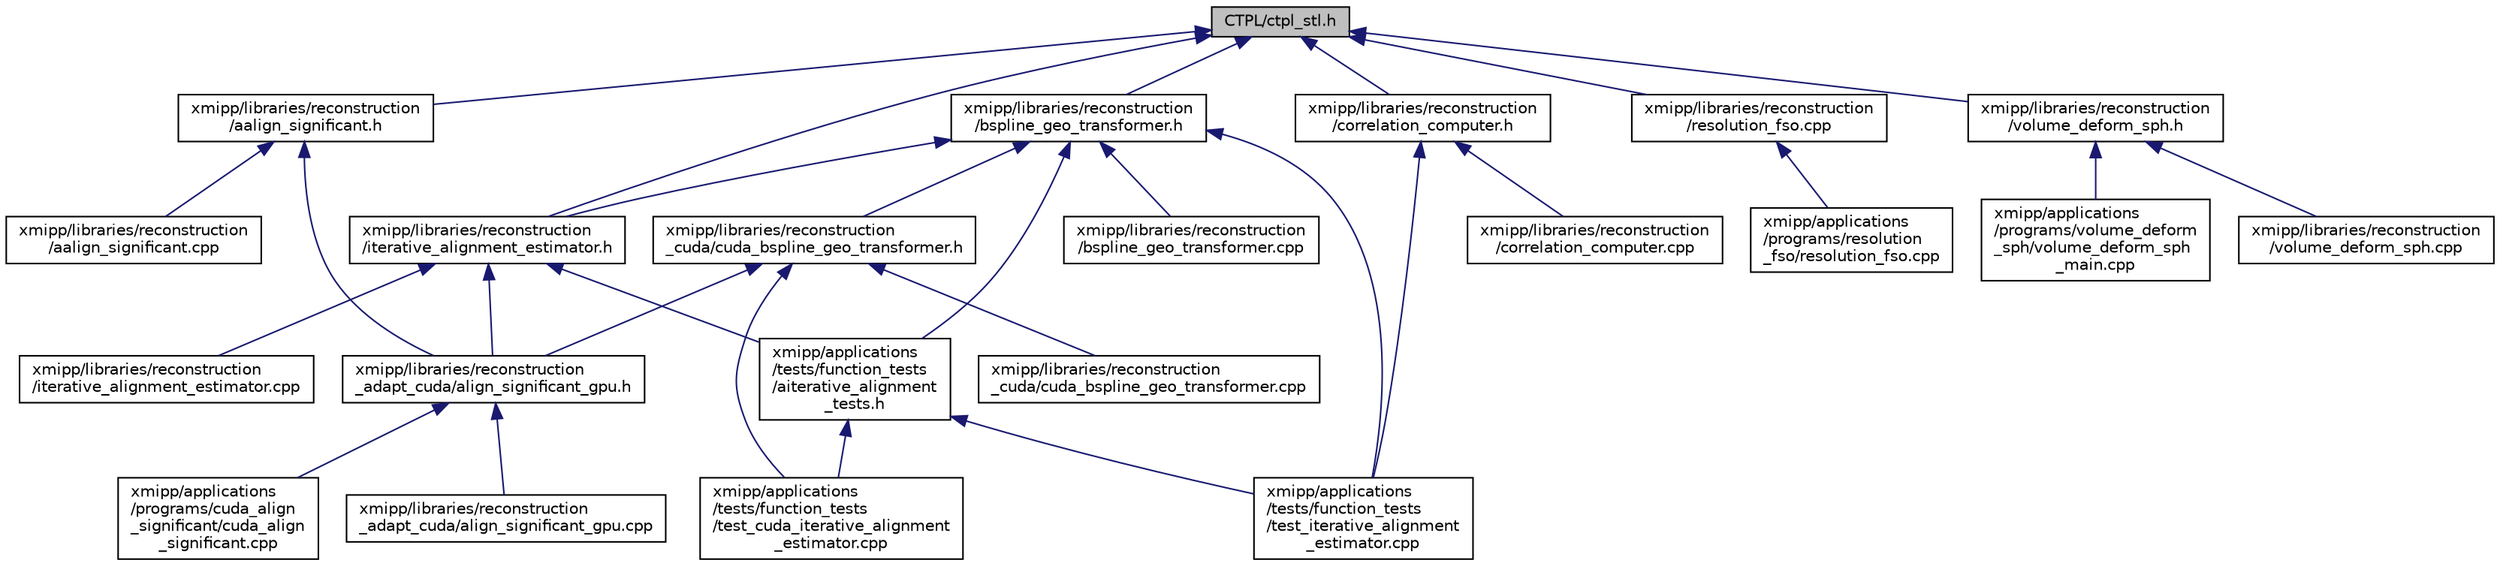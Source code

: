 digraph "CTPL/ctpl_stl.h"
{
  edge [fontname="Helvetica",fontsize="10",labelfontname="Helvetica",labelfontsize="10"];
  node [fontname="Helvetica",fontsize="10",shape=record];
  Node10 [label="CTPL/ctpl_stl.h",height=0.2,width=0.4,color="black", fillcolor="grey75", style="filled", fontcolor="black"];
  Node10 -> Node11 [dir="back",color="midnightblue",fontsize="10",style="solid",fontname="Helvetica"];
  Node11 [label="xmipp/libraries/reconstruction\l/aalign_significant.h",height=0.2,width=0.4,color="black", fillcolor="white", style="filled",URL="$aalign__significant_8h.html"];
  Node11 -> Node12 [dir="back",color="midnightblue",fontsize="10",style="solid",fontname="Helvetica"];
  Node12 [label="xmipp/libraries/reconstruction\l/aalign_significant.cpp",height=0.2,width=0.4,color="black", fillcolor="white", style="filled",URL="$aalign__significant_8cpp.html"];
  Node11 -> Node13 [dir="back",color="midnightblue",fontsize="10",style="solid",fontname="Helvetica"];
  Node13 [label="xmipp/libraries/reconstruction\l_adapt_cuda/align_significant_gpu.h",height=0.2,width=0.4,color="black", fillcolor="white", style="filled",URL="$align__significant__gpu_8h.html"];
  Node13 -> Node14 [dir="back",color="midnightblue",fontsize="10",style="solid",fontname="Helvetica"];
  Node14 [label="xmipp/applications\l/programs/cuda_align\l_significant/cuda_align\l_significant.cpp",height=0.2,width=0.4,color="black", fillcolor="white", style="filled",URL="$cuda__align__significant_8cpp.html"];
  Node13 -> Node15 [dir="back",color="midnightblue",fontsize="10",style="solid",fontname="Helvetica"];
  Node15 [label="xmipp/libraries/reconstruction\l_adapt_cuda/align_significant_gpu.cpp",height=0.2,width=0.4,color="black", fillcolor="white", style="filled",URL="$align__significant__gpu_8cpp.html"];
  Node10 -> Node16 [dir="back",color="midnightblue",fontsize="10",style="solid",fontname="Helvetica"];
  Node16 [label="xmipp/libraries/reconstruction\l/bspline_geo_transformer.h",height=0.2,width=0.4,color="black", fillcolor="white", style="filled",URL="$bspline__geo__transformer_8h.html"];
  Node16 -> Node17 [dir="back",color="midnightblue",fontsize="10",style="solid",fontname="Helvetica"];
  Node17 [label="xmipp/applications\l/tests/function_tests\l/aiterative_alignment\l_tests.h",height=0.2,width=0.4,color="black", fillcolor="white", style="filled",URL="$aiterative__alignment__tests_8h.html"];
  Node17 -> Node18 [dir="back",color="midnightblue",fontsize="10",style="solid",fontname="Helvetica"];
  Node18 [label="xmipp/applications\l/tests/function_tests\l/test_cuda_iterative_alignment\l_estimator.cpp",height=0.2,width=0.4,color="black", fillcolor="white", style="filled",URL="$test__cuda__iterative__alignment__estimator_8cpp.html"];
  Node17 -> Node19 [dir="back",color="midnightblue",fontsize="10",style="solid",fontname="Helvetica"];
  Node19 [label="xmipp/applications\l/tests/function_tests\l/test_iterative_alignment\l_estimator.cpp",height=0.2,width=0.4,color="black", fillcolor="white", style="filled",URL="$test__iterative__alignment__estimator_8cpp.html"];
  Node16 -> Node19 [dir="back",color="midnightblue",fontsize="10",style="solid",fontname="Helvetica"];
  Node16 -> Node20 [dir="back",color="midnightblue",fontsize="10",style="solid",fontname="Helvetica"];
  Node20 [label="xmipp/libraries/reconstruction\l/bspline_geo_transformer.cpp",height=0.2,width=0.4,color="black", fillcolor="white", style="filled",URL="$bspline__geo__transformer_8cpp.html"];
  Node16 -> Node21 [dir="back",color="midnightblue",fontsize="10",style="solid",fontname="Helvetica"];
  Node21 [label="xmipp/libraries/reconstruction\l/iterative_alignment_estimator.h",height=0.2,width=0.4,color="black", fillcolor="white", style="filled",URL="$iterative__alignment__estimator_8h.html"];
  Node21 -> Node17 [dir="back",color="midnightblue",fontsize="10",style="solid",fontname="Helvetica"];
  Node21 -> Node22 [dir="back",color="midnightblue",fontsize="10",style="solid",fontname="Helvetica"];
  Node22 [label="xmipp/libraries/reconstruction\l/iterative_alignment_estimator.cpp",height=0.2,width=0.4,color="black", fillcolor="white", style="filled",URL="$iterative__alignment__estimator_8cpp.html"];
  Node21 -> Node13 [dir="back",color="midnightblue",fontsize="10",style="solid",fontname="Helvetica"];
  Node16 -> Node23 [dir="back",color="midnightblue",fontsize="10",style="solid",fontname="Helvetica"];
  Node23 [label="xmipp/libraries/reconstruction\l_cuda/cuda_bspline_geo_transformer.h",height=0.2,width=0.4,color="black", fillcolor="white", style="filled",URL="$cuda__bspline__geo__transformer_8h.html"];
  Node23 -> Node18 [dir="back",color="midnightblue",fontsize="10",style="solid",fontname="Helvetica"];
  Node23 -> Node13 [dir="back",color="midnightblue",fontsize="10",style="solid",fontname="Helvetica"];
  Node23 -> Node24 [dir="back",color="midnightblue",fontsize="10",style="solid",fontname="Helvetica"];
  Node24 [label="xmipp/libraries/reconstruction\l_cuda/cuda_bspline_geo_transformer.cpp",height=0.2,width=0.4,color="black", fillcolor="white", style="filled",URL="$cuda__bspline__geo__transformer_8cpp.html"];
  Node10 -> Node25 [dir="back",color="midnightblue",fontsize="10",style="solid",fontname="Helvetica"];
  Node25 [label="xmipp/libraries/reconstruction\l/correlation_computer.h",height=0.2,width=0.4,color="black", fillcolor="white", style="filled",URL="$correlation__computer_8h.html"];
  Node25 -> Node19 [dir="back",color="midnightblue",fontsize="10",style="solid",fontname="Helvetica"];
  Node25 -> Node26 [dir="back",color="midnightblue",fontsize="10",style="solid",fontname="Helvetica"];
  Node26 [label="xmipp/libraries/reconstruction\l/correlation_computer.cpp",height=0.2,width=0.4,color="black", fillcolor="white", style="filled",URL="$correlation__computer_8cpp.html"];
  Node10 -> Node21 [dir="back",color="midnightblue",fontsize="10",style="solid",fontname="Helvetica"];
  Node10 -> Node27 [dir="back",color="midnightblue",fontsize="10",style="solid",fontname="Helvetica"];
  Node27 [label="xmipp/libraries/reconstruction\l/resolution_fso.cpp",height=0.2,width=0.4,color="black", fillcolor="white", style="filled",URL="$libraries_2reconstruction_2resolution__fso_8cpp.html"];
  Node27 -> Node28 [dir="back",color="midnightblue",fontsize="10",style="solid",fontname="Helvetica"];
  Node28 [label="xmipp/applications\l/programs/resolution\l_fso/resolution_fso.cpp",height=0.2,width=0.4,color="black", fillcolor="white", style="filled",URL="$applications_2programs_2resolution__fso_2resolution__fso_8cpp.html"];
  Node10 -> Node29 [dir="back",color="midnightblue",fontsize="10",style="solid",fontname="Helvetica"];
  Node29 [label="xmipp/libraries/reconstruction\l/volume_deform_sph.h",height=0.2,width=0.4,color="black", fillcolor="white", style="filled",URL="$volume__deform__sph_8h.html"];
  Node29 -> Node30 [dir="back",color="midnightblue",fontsize="10",style="solid",fontname="Helvetica"];
  Node30 [label="xmipp/applications\l/programs/volume_deform\l_sph/volume_deform_sph\l_main.cpp",height=0.2,width=0.4,color="black", fillcolor="white", style="filled",URL="$volume__deform__sph__main_8cpp.html"];
  Node29 -> Node31 [dir="back",color="midnightblue",fontsize="10",style="solid",fontname="Helvetica"];
  Node31 [label="xmipp/libraries/reconstruction\l/volume_deform_sph.cpp",height=0.2,width=0.4,color="black", fillcolor="white", style="filled",URL="$volume__deform__sph_8cpp.html"];
}
